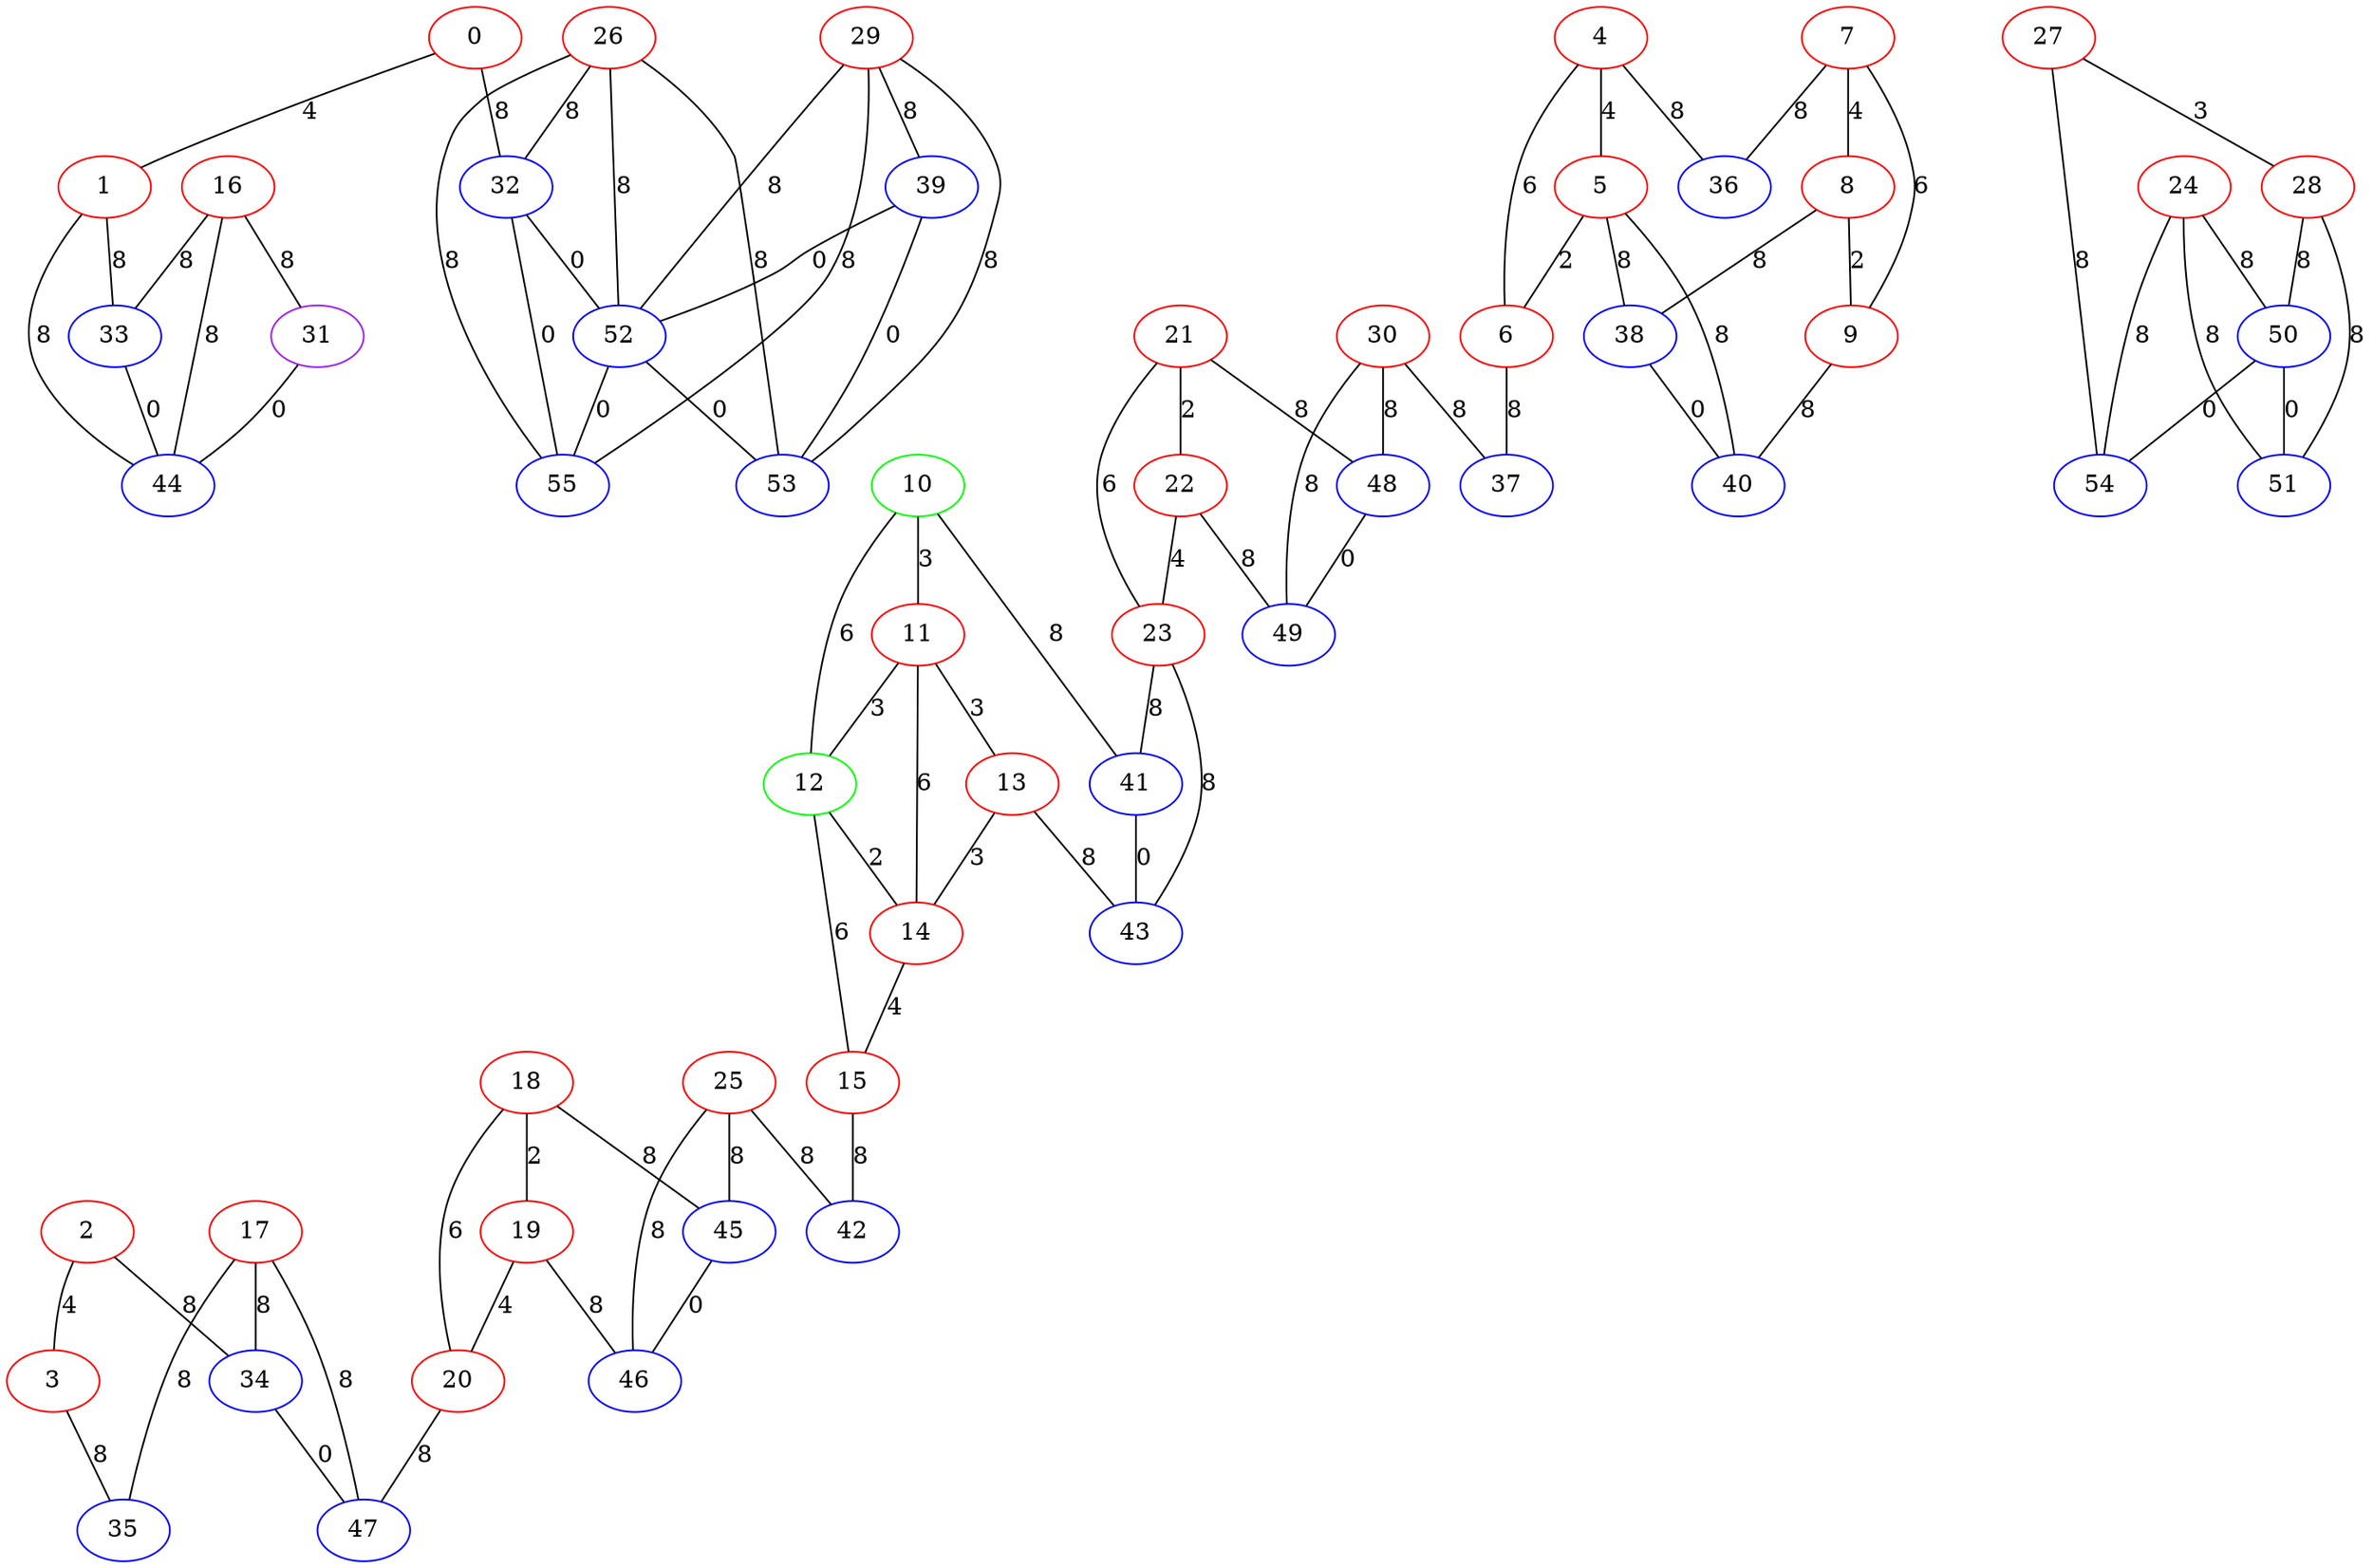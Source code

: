 graph "" {
0 [color=red, weight=1];
1 [color=red, weight=1];
2 [color=red, weight=1];
3 [color=red, weight=1];
4 [color=red, weight=1];
5 [color=red, weight=1];
6 [color=red, weight=1];
7 [color=red, weight=1];
8 [color=red, weight=1];
9 [color=red, weight=1];
10 [color=green, weight=2];
11 [color=red, weight=1];
12 [color=green, weight=2];
13 [color=red, weight=1];
14 [color=red, weight=1];
15 [color=red, weight=1];
16 [color=red, weight=1];
17 [color=red, weight=1];
18 [color=red, weight=1];
19 [color=red, weight=1];
20 [color=red, weight=1];
21 [color=red, weight=1];
22 [color=red, weight=1];
23 [color=red, weight=1];
24 [color=red, weight=1];
25 [color=red, weight=1];
26 [color=red, weight=1];
27 [color=red, weight=1];
28 [color=red, weight=1];
29 [color=red, weight=1];
30 [color=red, weight=1];
31 [color=purple, weight=4];
32 [color=blue, weight=3];
33 [color=blue, weight=3];
34 [color=blue, weight=3];
35 [color=blue, weight=3];
36 [color=blue, weight=3];
37 [color=blue, weight=3];
38 [color=blue, weight=3];
39 [color=blue, weight=3];
40 [color=blue, weight=3];
41 [color=blue, weight=3];
42 [color=blue, weight=3];
43 [color=blue, weight=3];
44 [color=blue, weight=3];
45 [color=blue, weight=3];
46 [color=blue, weight=3];
47 [color=blue, weight=3];
48 [color=blue, weight=3];
49 [color=blue, weight=3];
50 [color=blue, weight=3];
51 [color=blue, weight=3];
52 [color=blue, weight=3];
53 [color=blue, weight=3];
54 [color=blue, weight=3];
55 [color=blue, weight=3];
0 -- 32  [key=0, label=8];
0 -- 1  [key=0, label=4];
1 -- 33  [key=0, label=8];
1 -- 44  [key=0, label=8];
2 -- 34  [key=0, label=8];
2 -- 3  [key=0, label=4];
3 -- 35  [key=0, label=8];
4 -- 36  [key=0, label=8];
4 -- 5  [key=0, label=4];
4 -- 6  [key=0, label=6];
5 -- 40  [key=0, label=8];
5 -- 38  [key=0, label=8];
5 -- 6  [key=0, label=2];
6 -- 37  [key=0, label=8];
7 -- 8  [key=0, label=4];
7 -- 9  [key=0, label=6];
7 -- 36  [key=0, label=8];
8 -- 9  [key=0, label=2];
8 -- 38  [key=0, label=8];
9 -- 40  [key=0, label=8];
10 -- 41  [key=0, label=8];
10 -- 11  [key=0, label=3];
10 -- 12  [key=0, label=6];
11 -- 12  [key=0, label=3];
11 -- 13  [key=0, label=3];
11 -- 14  [key=0, label=6];
12 -- 14  [key=0, label=2];
12 -- 15  [key=0, label=6];
13 -- 43  [key=0, label=8];
13 -- 14  [key=0, label=3];
14 -- 15  [key=0, label=4];
15 -- 42  [key=0, label=8];
16 -- 33  [key=0, label=8];
16 -- 44  [key=0, label=8];
16 -- 31  [key=0, label=8];
17 -- 34  [key=0, label=8];
17 -- 35  [key=0, label=8];
17 -- 47  [key=0, label=8];
18 -- 19  [key=0, label=2];
18 -- 20  [key=0, label=6];
18 -- 45  [key=0, label=8];
19 -- 20  [key=0, label=4];
19 -- 46  [key=0, label=8];
20 -- 47  [key=0, label=8];
21 -- 48  [key=0, label=8];
21 -- 22  [key=0, label=2];
21 -- 23  [key=0, label=6];
22 -- 49  [key=0, label=8];
22 -- 23  [key=0, label=4];
23 -- 41  [key=0, label=8];
23 -- 43  [key=0, label=8];
24 -- 50  [key=0, label=8];
24 -- 51  [key=0, label=8];
24 -- 54  [key=0, label=8];
25 -- 42  [key=0, label=8];
25 -- 45  [key=0, label=8];
25 -- 46  [key=0, label=8];
26 -- 32  [key=0, label=8];
26 -- 52  [key=0, label=8];
26 -- 53  [key=0, label=8];
26 -- 55  [key=0, label=8];
27 -- 28  [key=0, label=3];
27 -- 54  [key=0, label=8];
28 -- 51  [key=0, label=8];
28 -- 50  [key=0, label=8];
29 -- 39  [key=0, label=8];
29 -- 52  [key=0, label=8];
29 -- 53  [key=0, label=8];
29 -- 55  [key=0, label=8];
30 -- 48  [key=0, label=8];
30 -- 49  [key=0, label=8];
30 -- 37  [key=0, label=8];
31 -- 44  [key=0, label=0];
32 -- 52  [key=0, label=0];
32 -- 55  [key=0, label=0];
33 -- 44  [key=0, label=0];
34 -- 47  [key=0, label=0];
38 -- 40  [key=0, label=0];
39 -- 52  [key=0, label=0];
39 -- 53  [key=0, label=0];
41 -- 43  [key=0, label=0];
45 -- 46  [key=0, label=0];
48 -- 49  [key=0, label=0];
50 -- 51  [key=0, label=0];
50 -- 54  [key=0, label=0];
52 -- 53  [key=0, label=0];
52 -- 55  [key=0, label=0];
}
